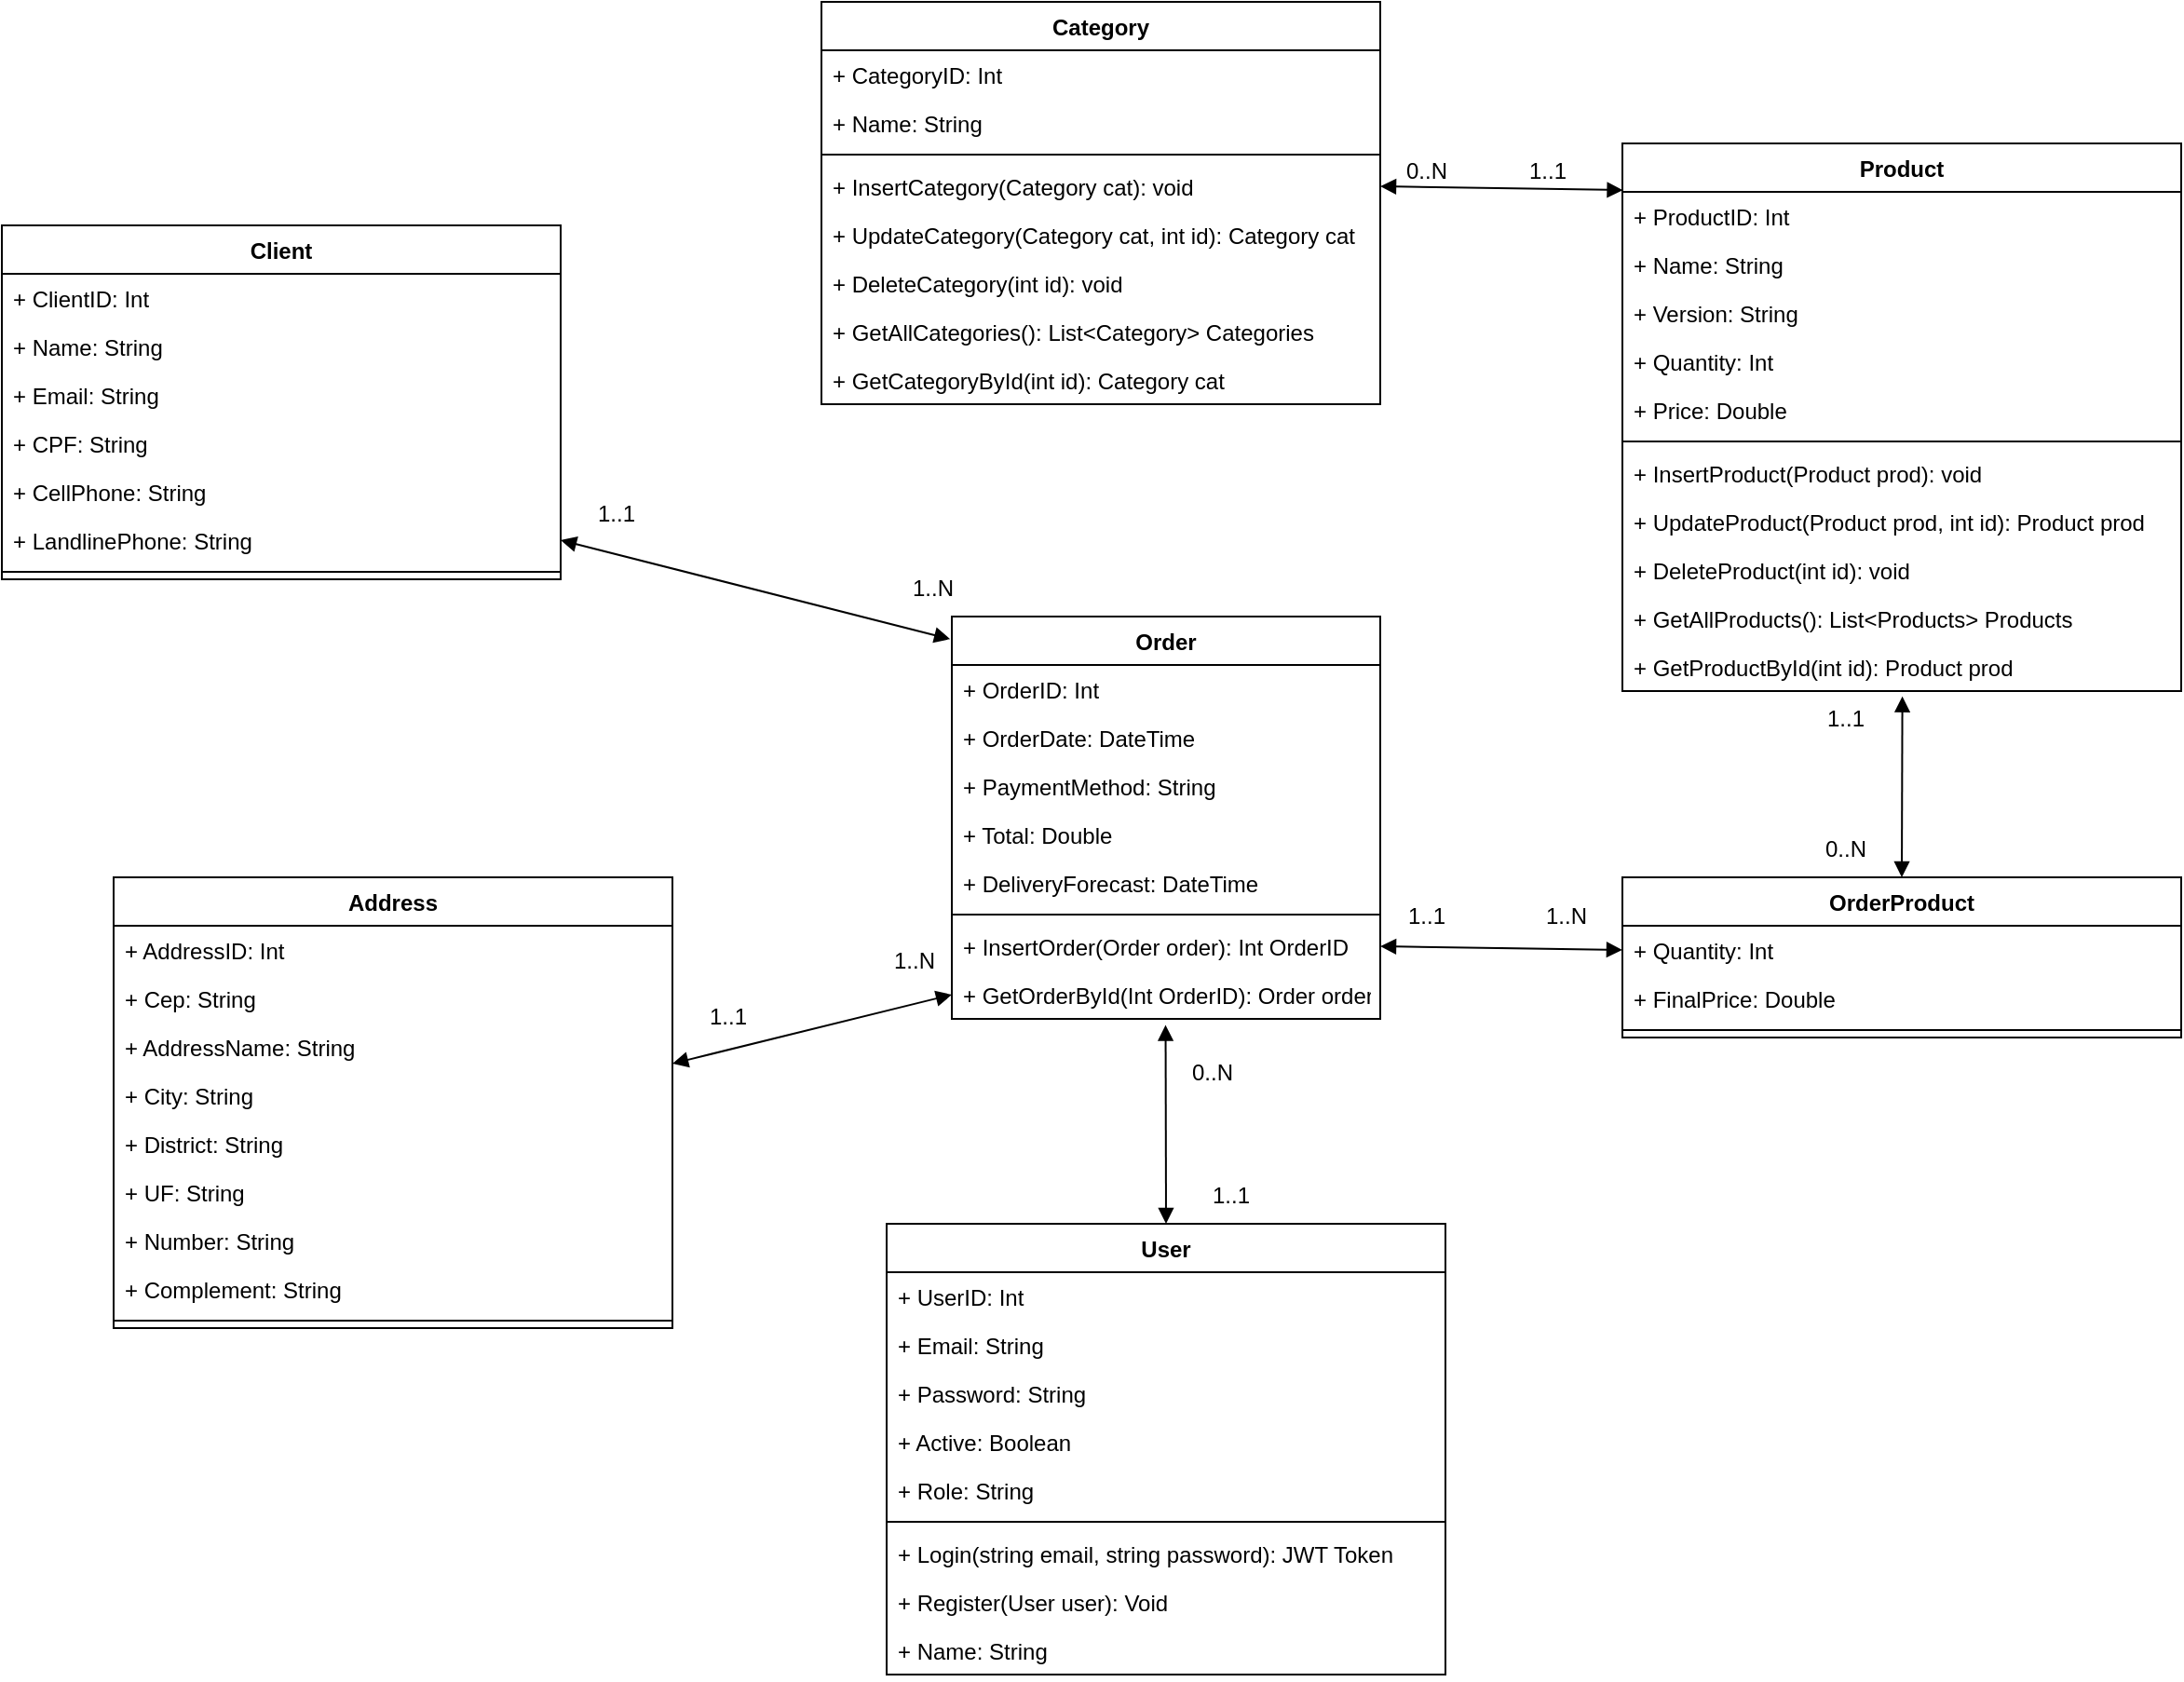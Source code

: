 <mxfile>
    <diagram id="kBzAIjOO55cn6bdL8cU5" name="Page-1">
        <mxGraphModel dx="2481" dy="922" grid="1" gridSize="10" guides="1" tooltips="1" connect="1" arrows="1" fold="1" page="1" pageScale="1" pageWidth="850" pageHeight="1100" math="0" shadow="0">
            <root>
                <mxCell id="0"/>
                <mxCell id="1" parent="0"/>
                <mxCell id="3" value="Order" style="swimlane;fontStyle=1;align=center;verticalAlign=top;childLayout=stackLayout;horizontal=1;startSize=26;horizontalStack=0;resizeParent=1;resizeParentMax=0;resizeLast=0;collapsible=1;marginBottom=0;" vertex="1" parent="1">
                    <mxGeometry x="170" y="354" width="230" height="216" as="geometry">
                        <mxRectangle x="345" y="260" width="70" height="30" as="alternateBounds"/>
                    </mxGeometry>
                </mxCell>
                <mxCell id="4" value="+ OrderID: Int&#10;" style="text;strokeColor=none;fillColor=none;align=left;verticalAlign=top;spacingLeft=4;spacingRight=4;overflow=hidden;rotatable=0;points=[[0,0.5],[1,0.5]];portConstraint=eastwest;" vertex="1" parent="3">
                    <mxGeometry y="26" width="230" height="26" as="geometry"/>
                </mxCell>
                <mxCell id="13" value="+ OrderDate: DateTime&#10;" style="text;strokeColor=none;fillColor=none;align=left;verticalAlign=top;spacingLeft=4;spacingRight=4;overflow=hidden;rotatable=0;points=[[0,0.5],[1,0.5]];portConstraint=eastwest;" vertex="1" parent="3">
                    <mxGeometry y="52" width="230" height="26" as="geometry"/>
                </mxCell>
                <mxCell id="12" value="+ PaymentMethod: String&#10;" style="text;strokeColor=none;fillColor=none;align=left;verticalAlign=top;spacingLeft=4;spacingRight=4;overflow=hidden;rotatable=0;points=[[0,0.5],[1,0.5]];portConstraint=eastwest;" vertex="1" parent="3">
                    <mxGeometry y="78" width="230" height="26" as="geometry"/>
                </mxCell>
                <mxCell id="11" value="+ Total: Double&#10;" style="text;strokeColor=none;fillColor=none;align=left;verticalAlign=top;spacingLeft=4;spacingRight=4;overflow=hidden;rotatable=0;points=[[0,0.5],[1,0.5]];portConstraint=eastwest;" vertex="1" parent="3">
                    <mxGeometry y="104" width="230" height="26" as="geometry"/>
                </mxCell>
                <mxCell id="10" value="+ DeliveryForecast: DateTime&#10;" style="text;strokeColor=none;fillColor=none;align=left;verticalAlign=top;spacingLeft=4;spacingRight=4;overflow=hidden;rotatable=0;points=[[0,0.5],[1,0.5]];portConstraint=eastwest;" vertex="1" parent="3">
                    <mxGeometry y="130" width="230" height="26" as="geometry"/>
                </mxCell>
                <mxCell id="5" value="" style="line;strokeWidth=1;fillColor=none;align=left;verticalAlign=middle;spacingTop=-1;spacingLeft=3;spacingRight=3;rotatable=0;labelPosition=right;points=[];portConstraint=eastwest;strokeColor=inherit;" vertex="1" parent="3">
                    <mxGeometry y="156" width="230" height="8" as="geometry"/>
                </mxCell>
                <mxCell id="6" value="+ InsertOrder(Order order): Int OrderID" style="text;strokeColor=none;fillColor=none;align=left;verticalAlign=top;spacingLeft=4;spacingRight=4;overflow=hidden;rotatable=0;points=[[0,0.5],[1,0.5]];portConstraint=eastwest;" vertex="1" parent="3">
                    <mxGeometry y="164" width="230" height="26" as="geometry"/>
                </mxCell>
                <mxCell id="23" value="+ GetOrderById(Int OrderID): Order order" style="text;strokeColor=none;fillColor=none;align=left;verticalAlign=top;spacingLeft=4;spacingRight=4;overflow=hidden;rotatable=0;points=[[0,0.5],[1,0.5]];portConstraint=eastwest;" vertex="1" parent="3">
                    <mxGeometry y="190" width="230" height="26" as="geometry"/>
                </mxCell>
                <mxCell id="28" value="Category" style="swimlane;fontStyle=1;align=center;verticalAlign=top;childLayout=stackLayout;horizontal=1;startSize=26;horizontalStack=0;resizeParent=1;resizeParentMax=0;resizeLast=0;collapsible=1;marginBottom=0;" vertex="1" parent="1">
                    <mxGeometry x="100" y="24" width="300" height="216" as="geometry">
                        <mxRectangle x="345" y="260" width="70" height="30" as="alternateBounds"/>
                    </mxGeometry>
                </mxCell>
                <mxCell id="29" value="+ CategoryID: Int" style="text;strokeColor=none;fillColor=none;align=left;verticalAlign=top;spacingLeft=4;spacingRight=4;overflow=hidden;rotatable=0;points=[[0,0.5],[1,0.5]];portConstraint=eastwest;" vertex="1" parent="28">
                    <mxGeometry y="26" width="300" height="26" as="geometry"/>
                </mxCell>
                <mxCell id="30" value="+ Name: String&#10;" style="text;strokeColor=none;fillColor=none;align=left;verticalAlign=top;spacingLeft=4;spacingRight=4;overflow=hidden;rotatable=0;points=[[0,0.5],[1,0.5]];portConstraint=eastwest;" vertex="1" parent="28">
                    <mxGeometry y="52" width="300" height="26" as="geometry"/>
                </mxCell>
                <mxCell id="34" value="" style="line;strokeWidth=1;fillColor=none;align=left;verticalAlign=middle;spacingTop=-1;spacingLeft=3;spacingRight=3;rotatable=0;labelPosition=right;points=[];portConstraint=eastwest;strokeColor=inherit;" vertex="1" parent="28">
                    <mxGeometry y="78" width="300" height="8" as="geometry"/>
                </mxCell>
                <mxCell id="35" value="+ InsertCategory(Category cat): void" style="text;strokeColor=none;fillColor=none;align=left;verticalAlign=top;spacingLeft=4;spacingRight=4;overflow=hidden;rotatable=0;points=[[0,0.5],[1,0.5]];portConstraint=eastwest;" vertex="1" parent="28">
                    <mxGeometry y="86" width="300" height="26" as="geometry"/>
                </mxCell>
                <mxCell id="36" value="+ UpdateCategory(Category cat, int id): Category cat" style="text;strokeColor=none;fillColor=none;align=left;verticalAlign=top;spacingLeft=4;spacingRight=4;overflow=hidden;rotatable=0;points=[[0,0.5],[1,0.5]];portConstraint=eastwest;" vertex="1" parent="28">
                    <mxGeometry y="112" width="300" height="26" as="geometry"/>
                </mxCell>
                <mxCell id="39" value="+ DeleteCategory(int id): void" style="text;strokeColor=none;fillColor=none;align=left;verticalAlign=top;spacingLeft=4;spacingRight=4;overflow=hidden;rotatable=0;points=[[0,0.5],[1,0.5]];portConstraint=eastwest;" vertex="1" parent="28">
                    <mxGeometry y="138" width="300" height="26" as="geometry"/>
                </mxCell>
                <mxCell id="38" value="+ GetAllCategories(): List&lt;Category&gt; Categories" style="text;strokeColor=none;fillColor=none;align=left;verticalAlign=top;spacingLeft=4;spacingRight=4;overflow=hidden;rotatable=0;points=[[0,0.5],[1,0.5]];portConstraint=eastwest;" vertex="1" parent="28">
                    <mxGeometry y="164" width="300" height="26" as="geometry"/>
                </mxCell>
                <mxCell id="37" value="+ GetCategoryById(int id): Category cat" style="text;strokeColor=none;fillColor=none;align=left;verticalAlign=top;spacingLeft=4;spacingRight=4;overflow=hidden;rotatable=0;points=[[0,0.5],[1,0.5]];portConstraint=eastwest;" vertex="1" parent="28">
                    <mxGeometry y="190" width="300" height="26" as="geometry"/>
                </mxCell>
                <mxCell id="47" value="Product" style="swimlane;fontStyle=1;align=center;verticalAlign=top;childLayout=stackLayout;horizontal=1;startSize=26;horizontalStack=0;resizeParent=1;resizeParentMax=0;resizeLast=0;collapsible=1;marginBottom=0;" vertex="1" parent="1">
                    <mxGeometry x="530" y="100" width="300" height="294" as="geometry">
                        <mxRectangle x="345" y="260" width="70" height="30" as="alternateBounds"/>
                    </mxGeometry>
                </mxCell>
                <mxCell id="48" value="+ ProductID: Int" style="text;strokeColor=none;fillColor=none;align=left;verticalAlign=top;spacingLeft=4;spacingRight=4;overflow=hidden;rotatable=0;points=[[0,0.5],[1,0.5]];portConstraint=eastwest;" vertex="1" parent="47">
                    <mxGeometry y="26" width="300" height="26" as="geometry"/>
                </mxCell>
                <mxCell id="49" value="+ Name: String&#10;" style="text;strokeColor=none;fillColor=none;align=left;verticalAlign=top;spacingLeft=4;spacingRight=4;overflow=hidden;rotatable=0;points=[[0,0.5],[1,0.5]];portConstraint=eastwest;" vertex="1" parent="47">
                    <mxGeometry y="52" width="300" height="26" as="geometry"/>
                </mxCell>
                <mxCell id="58" value="+ Version: String&#10;" style="text;strokeColor=none;fillColor=none;align=left;verticalAlign=top;spacingLeft=4;spacingRight=4;overflow=hidden;rotatable=0;points=[[0,0.5],[1,0.5]];portConstraint=eastwest;" vertex="1" parent="47">
                    <mxGeometry y="78" width="300" height="26" as="geometry"/>
                </mxCell>
                <mxCell id="57" value="+ Quantity: Int&#10;" style="text;strokeColor=none;fillColor=none;align=left;verticalAlign=top;spacingLeft=4;spacingRight=4;overflow=hidden;rotatable=0;points=[[0,0.5],[1,0.5]];portConstraint=eastwest;" vertex="1" parent="47">
                    <mxGeometry y="104" width="300" height="26" as="geometry"/>
                </mxCell>
                <mxCell id="61" value="+ Price: Double&#10;" style="text;strokeColor=none;fillColor=none;align=left;verticalAlign=top;spacingLeft=4;spacingRight=4;overflow=hidden;rotatable=0;points=[[0,0.5],[1,0.5]];portConstraint=eastwest;" vertex="1" parent="47">
                    <mxGeometry y="130" width="300" height="26" as="geometry"/>
                </mxCell>
                <mxCell id="50" value="" style="line;strokeWidth=1;fillColor=none;align=left;verticalAlign=middle;spacingTop=-1;spacingLeft=3;spacingRight=3;rotatable=0;labelPosition=right;points=[];portConstraint=eastwest;strokeColor=inherit;" vertex="1" parent="47">
                    <mxGeometry y="156" width="300" height="8" as="geometry"/>
                </mxCell>
                <mxCell id="51" value="+ InsertProduct(Product prod): void" style="text;strokeColor=none;fillColor=none;align=left;verticalAlign=top;spacingLeft=4;spacingRight=4;overflow=hidden;rotatable=0;points=[[0,0.5],[1,0.5]];portConstraint=eastwest;" vertex="1" parent="47">
                    <mxGeometry y="164" width="300" height="26" as="geometry"/>
                </mxCell>
                <mxCell id="52" value="+ UpdateProduct(Product prod, int id): Product prod" style="text;strokeColor=none;fillColor=none;align=left;verticalAlign=top;spacingLeft=4;spacingRight=4;overflow=hidden;rotatable=0;points=[[0,0.5],[1,0.5]];portConstraint=eastwest;" vertex="1" parent="47">
                    <mxGeometry y="190" width="300" height="26" as="geometry"/>
                </mxCell>
                <mxCell id="53" value="+ DeleteProduct(int id): void" style="text;strokeColor=none;fillColor=none;align=left;verticalAlign=top;spacingLeft=4;spacingRight=4;overflow=hidden;rotatable=0;points=[[0,0.5],[1,0.5]];portConstraint=eastwest;" vertex="1" parent="47">
                    <mxGeometry y="216" width="300" height="26" as="geometry"/>
                </mxCell>
                <mxCell id="54" value="+ GetAllProducts(): List&lt;Products&gt; Products" style="text;strokeColor=none;fillColor=none;align=left;verticalAlign=top;spacingLeft=4;spacingRight=4;overflow=hidden;rotatable=0;points=[[0,0.5],[1,0.5]];portConstraint=eastwest;" vertex="1" parent="47">
                    <mxGeometry y="242" width="300" height="26" as="geometry"/>
                </mxCell>
                <mxCell id="55" value="+ GetProductById(int id): Product prod" style="text;strokeColor=none;fillColor=none;align=left;verticalAlign=top;spacingLeft=4;spacingRight=4;overflow=hidden;rotatable=0;points=[[0,0.5],[1,0.5]];portConstraint=eastwest;" vertex="1" parent="47">
                    <mxGeometry y="268" width="300" height="26" as="geometry"/>
                </mxCell>
                <mxCell id="65" value="0..N" style="text;html=1;strokeColor=none;fillColor=none;align=center;verticalAlign=middle;whiteSpace=wrap;rounded=0;" vertex="1" parent="1">
                    <mxGeometry x="395" y="100" width="60" height="30" as="geometry"/>
                </mxCell>
                <mxCell id="66" value="1..1" style="text;html=1;strokeColor=none;fillColor=none;align=center;verticalAlign=middle;whiteSpace=wrap;rounded=0;" vertex="1" parent="1">
                    <mxGeometry x="460" y="100" width="60" height="30" as="geometry"/>
                </mxCell>
                <mxCell id="74" value="User" style="swimlane;fontStyle=1;align=center;verticalAlign=top;childLayout=stackLayout;horizontal=1;startSize=26;horizontalStack=0;resizeParent=1;resizeParentMax=0;resizeLast=0;collapsible=1;marginBottom=0;" vertex="1" parent="1">
                    <mxGeometry x="135" y="680" width="300" height="242" as="geometry">
                        <mxRectangle x="345" y="260" width="70" height="30" as="alternateBounds"/>
                    </mxGeometry>
                </mxCell>
                <mxCell id="75" value="+ UserID: Int" style="text;strokeColor=none;fillColor=none;align=left;verticalAlign=top;spacingLeft=4;spacingRight=4;overflow=hidden;rotatable=0;points=[[0,0.5],[1,0.5]];portConstraint=eastwest;" vertex="1" parent="74">
                    <mxGeometry y="26" width="300" height="26" as="geometry"/>
                </mxCell>
                <mxCell id="77" value="+ Email: String&#10;" style="text;strokeColor=none;fillColor=none;align=left;verticalAlign=top;spacingLeft=4;spacingRight=4;overflow=hidden;rotatable=0;points=[[0,0.5],[1,0.5]];portConstraint=eastwest;" vertex="1" parent="74">
                    <mxGeometry y="52" width="300" height="26" as="geometry"/>
                </mxCell>
                <mxCell id="78" value="+ Password: String&#10;" style="text;strokeColor=none;fillColor=none;align=left;verticalAlign=top;spacingLeft=4;spacingRight=4;overflow=hidden;rotatable=0;points=[[0,0.5],[1,0.5]];portConstraint=eastwest;" vertex="1" parent="74">
                    <mxGeometry y="78" width="300" height="26" as="geometry"/>
                </mxCell>
                <mxCell id="86" value="+ Active: Boolean" style="text;strokeColor=none;fillColor=none;align=left;verticalAlign=top;spacingLeft=4;spacingRight=4;overflow=hidden;rotatable=0;points=[[0,0.5],[1,0.5]];portConstraint=eastwest;" vertex="1" parent="74">
                    <mxGeometry y="104" width="300" height="26" as="geometry"/>
                </mxCell>
                <mxCell id="79" value="+ Role: String&#10;" style="text;strokeColor=none;fillColor=none;align=left;verticalAlign=top;spacingLeft=4;spacingRight=4;overflow=hidden;rotatable=0;points=[[0,0.5],[1,0.5]];portConstraint=eastwest;" vertex="1" parent="74">
                    <mxGeometry y="130" width="300" height="26" as="geometry"/>
                </mxCell>
                <mxCell id="80" value="" style="line;strokeWidth=1;fillColor=none;align=left;verticalAlign=middle;spacingTop=-1;spacingLeft=3;spacingRight=3;rotatable=0;labelPosition=right;points=[];portConstraint=eastwest;strokeColor=inherit;" vertex="1" parent="74">
                    <mxGeometry y="156" width="300" height="8" as="geometry"/>
                </mxCell>
                <mxCell id="81" value="+ Login(string email, string password): JWT Token" style="text;strokeColor=none;fillColor=none;align=left;verticalAlign=top;spacingLeft=4;spacingRight=4;overflow=hidden;rotatable=0;points=[[0,0.5],[1,0.5]];portConstraint=eastwest;" vertex="1" parent="74">
                    <mxGeometry y="164" width="300" height="26" as="geometry"/>
                </mxCell>
                <mxCell id="82" value="+ Register(User user): Void" style="text;strokeColor=none;fillColor=none;align=left;verticalAlign=top;spacingLeft=4;spacingRight=4;overflow=hidden;rotatable=0;points=[[0,0.5],[1,0.5]];portConstraint=eastwest;" vertex="1" parent="74">
                    <mxGeometry y="190" width="300" height="26" as="geometry"/>
                </mxCell>
                <mxCell id="76" value="+ Name: String&#10;" style="text;strokeColor=none;fillColor=none;align=left;verticalAlign=top;spacingLeft=4;spacingRight=4;overflow=hidden;rotatable=0;points=[[0,0.5],[1,0.5]];portConstraint=eastwest;" vertex="1" parent="74">
                    <mxGeometry y="216" width="300" height="26" as="geometry"/>
                </mxCell>
                <mxCell id="103" value="Client" style="swimlane;fontStyle=1;align=center;verticalAlign=top;childLayout=stackLayout;horizontal=1;startSize=26;horizontalStack=0;resizeParent=1;resizeParentMax=0;resizeLast=0;collapsible=1;marginBottom=0;" vertex="1" parent="1">
                    <mxGeometry x="-340" y="144" width="300" height="190" as="geometry">
                        <mxRectangle x="345" y="260" width="70" height="30" as="alternateBounds"/>
                    </mxGeometry>
                </mxCell>
                <mxCell id="104" value="+ ClientID: Int" style="text;strokeColor=none;fillColor=none;align=left;verticalAlign=top;spacingLeft=4;spacingRight=4;overflow=hidden;rotatable=0;points=[[0,0.5],[1,0.5]];portConstraint=eastwest;" vertex="1" parent="103">
                    <mxGeometry y="26" width="300" height="26" as="geometry"/>
                </mxCell>
                <mxCell id="105" value="+ Name: String&#10;" style="text;strokeColor=none;fillColor=none;align=left;verticalAlign=top;spacingLeft=4;spacingRight=4;overflow=hidden;rotatable=0;points=[[0,0.5],[1,0.5]];portConstraint=eastwest;" vertex="1" parent="103">
                    <mxGeometry y="52" width="300" height="26" as="geometry"/>
                </mxCell>
                <mxCell id="106" value="+ Email: String&#10;" style="text;strokeColor=none;fillColor=none;align=left;verticalAlign=top;spacingLeft=4;spacingRight=4;overflow=hidden;rotatable=0;points=[[0,0.5],[1,0.5]];portConstraint=eastwest;" vertex="1" parent="103">
                    <mxGeometry y="78" width="300" height="26" as="geometry"/>
                </mxCell>
                <mxCell id="107" value="+ CPF: String&#10;" style="text;strokeColor=none;fillColor=none;align=left;verticalAlign=top;spacingLeft=4;spacingRight=4;overflow=hidden;rotatable=0;points=[[0,0.5],[1,0.5]];portConstraint=eastwest;" vertex="1" parent="103">
                    <mxGeometry y="104" width="300" height="26" as="geometry"/>
                </mxCell>
                <mxCell id="108" value="+ CellPhone: String" style="text;strokeColor=none;fillColor=none;align=left;verticalAlign=top;spacingLeft=4;spacingRight=4;overflow=hidden;rotatable=0;points=[[0,0.5],[1,0.5]];portConstraint=eastwest;" vertex="1" parent="103">
                    <mxGeometry y="130" width="300" height="26" as="geometry"/>
                </mxCell>
                <mxCell id="109" value="+ LandlinePhone: String&#10;" style="text;strokeColor=none;fillColor=none;align=left;verticalAlign=top;spacingLeft=4;spacingRight=4;overflow=hidden;rotatable=0;points=[[0,0.5],[1,0.5]];portConstraint=eastwest;" vertex="1" parent="103">
                    <mxGeometry y="156" width="300" height="26" as="geometry"/>
                </mxCell>
                <mxCell id="110" value="" style="line;strokeWidth=1;fillColor=none;align=left;verticalAlign=middle;spacingTop=-1;spacingLeft=3;spacingRight=3;rotatable=0;labelPosition=right;points=[];portConstraint=eastwest;strokeColor=inherit;" vertex="1" parent="103">
                    <mxGeometry y="182" width="300" height="8" as="geometry"/>
                </mxCell>
                <mxCell id="113" value="Address" style="swimlane;fontStyle=1;align=center;verticalAlign=top;childLayout=stackLayout;horizontal=1;startSize=26;horizontalStack=0;resizeParent=1;resizeParentMax=0;resizeLast=0;collapsible=1;marginBottom=0;" vertex="1" parent="1">
                    <mxGeometry x="-280" y="494" width="300" height="242" as="geometry">
                        <mxRectangle x="345" y="260" width="70" height="30" as="alternateBounds"/>
                    </mxGeometry>
                </mxCell>
                <mxCell id="114" value="+ AddressID: Int" style="text;strokeColor=none;fillColor=none;align=left;verticalAlign=top;spacingLeft=4;spacingRight=4;overflow=hidden;rotatable=0;points=[[0,0.5],[1,0.5]];portConstraint=eastwest;" vertex="1" parent="113">
                    <mxGeometry y="26" width="300" height="26" as="geometry"/>
                </mxCell>
                <mxCell id="115" value="+ Cep: String&#10;" style="text;strokeColor=none;fillColor=none;align=left;verticalAlign=top;spacingLeft=4;spacingRight=4;overflow=hidden;rotatable=0;points=[[0,0.5],[1,0.5]];portConstraint=eastwest;" vertex="1" parent="113">
                    <mxGeometry y="52" width="300" height="26" as="geometry"/>
                </mxCell>
                <mxCell id="116" value="+ AddressName: String&#10;" style="text;strokeColor=none;fillColor=none;align=left;verticalAlign=top;spacingLeft=4;spacingRight=4;overflow=hidden;rotatable=0;points=[[0,0.5],[1,0.5]];portConstraint=eastwest;" vertex="1" parent="113">
                    <mxGeometry y="78" width="300" height="26" as="geometry"/>
                </mxCell>
                <mxCell id="117" value="+ City: String&#10;" style="text;strokeColor=none;fillColor=none;align=left;verticalAlign=top;spacingLeft=4;spacingRight=4;overflow=hidden;rotatable=0;points=[[0,0.5],[1,0.5]];portConstraint=eastwest;" vertex="1" parent="113">
                    <mxGeometry y="104" width="300" height="26" as="geometry"/>
                </mxCell>
                <mxCell id="118" value="+ District: String" style="text;strokeColor=none;fillColor=none;align=left;verticalAlign=top;spacingLeft=4;spacingRight=4;overflow=hidden;rotatable=0;points=[[0,0.5],[1,0.5]];portConstraint=eastwest;" vertex="1" parent="113">
                    <mxGeometry y="130" width="300" height="26" as="geometry"/>
                </mxCell>
                <mxCell id="119" value="+ UF: String&#10;" style="text;strokeColor=none;fillColor=none;align=left;verticalAlign=top;spacingLeft=4;spacingRight=4;overflow=hidden;rotatable=0;points=[[0,0.5],[1,0.5]];portConstraint=eastwest;" vertex="1" parent="113">
                    <mxGeometry y="156" width="300" height="26" as="geometry"/>
                </mxCell>
                <mxCell id="122" value="+ Number: String&#10;" style="text;strokeColor=none;fillColor=none;align=left;verticalAlign=top;spacingLeft=4;spacingRight=4;overflow=hidden;rotatable=0;points=[[0,0.5],[1,0.5]];portConstraint=eastwest;" vertex="1" parent="113">
                    <mxGeometry y="182" width="300" height="26" as="geometry"/>
                </mxCell>
                <mxCell id="121" value="+ Complement: String&#10;" style="text;strokeColor=none;fillColor=none;align=left;verticalAlign=top;spacingLeft=4;spacingRight=4;overflow=hidden;rotatable=0;points=[[0,0.5],[1,0.5]];portConstraint=eastwest;" vertex="1" parent="113">
                    <mxGeometry y="208" width="300" height="26" as="geometry"/>
                </mxCell>
                <mxCell id="120" value="" style="line;strokeWidth=1;fillColor=none;align=left;verticalAlign=middle;spacingTop=-1;spacingLeft=3;spacingRight=3;rotatable=0;labelPosition=right;points=[];portConstraint=eastwest;strokeColor=inherit;" vertex="1" parent="113">
                    <mxGeometry y="234" width="300" height="8" as="geometry"/>
                </mxCell>
                <mxCell id="125" value="1..1" style="text;html=1;strokeColor=none;fillColor=none;align=center;verticalAlign=middle;whiteSpace=wrap;rounded=0;" vertex="1" parent="1">
                    <mxGeometry x="-40" y="284" width="60" height="30" as="geometry"/>
                </mxCell>
                <mxCell id="126" value="1..N" style="text;html=1;strokeColor=none;fillColor=none;align=center;verticalAlign=middle;whiteSpace=wrap;rounded=0;" vertex="1" parent="1">
                    <mxGeometry x="130" y="324" width="60" height="30" as="geometry"/>
                </mxCell>
                <mxCell id="127" value="1..1" style="text;html=1;strokeColor=none;fillColor=none;align=center;verticalAlign=middle;whiteSpace=wrap;rounded=0;" vertex="1" parent="1">
                    <mxGeometry x="20" y="554" width="60" height="30" as="geometry"/>
                </mxCell>
                <mxCell id="128" value="1..N" style="text;html=1;strokeColor=none;fillColor=none;align=center;verticalAlign=middle;whiteSpace=wrap;rounded=0;" vertex="1" parent="1">
                    <mxGeometry x="120" y="524" width="60" height="30" as="geometry"/>
                </mxCell>
                <mxCell id="130" value="1..1" style="text;html=1;strokeColor=none;fillColor=none;align=center;verticalAlign=middle;whiteSpace=wrap;rounded=0;" vertex="1" parent="1">
                    <mxGeometry x="290" y="650" width="60" height="30" as="geometry"/>
                </mxCell>
                <mxCell id="131" value="0..N" style="text;html=1;strokeColor=none;fillColor=none;align=center;verticalAlign=middle;whiteSpace=wrap;rounded=0;" vertex="1" parent="1">
                    <mxGeometry x="280" y="584" width="60" height="30" as="geometry"/>
                </mxCell>
                <mxCell id="132" value="" style="endArrow=block;startArrow=block;endFill=1;startFill=1;html=1;entryX=0.5;entryY=0;entryDx=0;entryDy=0;exitX=0.499;exitY=1.127;exitDx=0;exitDy=0;exitPerimeter=0;" edge="1" parent="1" source="23" target="74">
                    <mxGeometry width="160" relative="1" as="geometry">
                        <mxPoint x="330" y="674" as="sourcePoint"/>
                        <mxPoint x="285" y="714" as="targetPoint"/>
                    </mxGeometry>
                </mxCell>
                <mxCell id="133" value="" style="endArrow=block;startArrow=block;endFill=1;startFill=1;html=1;entryX=0;entryY=0.5;entryDx=0;entryDy=0;exitX=1;exitY=0.846;exitDx=0;exitDy=0;exitPerimeter=0;" edge="1" parent="1" source="116" target="23">
                    <mxGeometry width="160" relative="1" as="geometry">
                        <mxPoint x="430.92" y="582.002" as="sourcePoint"/>
                        <mxPoint x="580" y="654" as="targetPoint"/>
                    </mxGeometry>
                </mxCell>
                <mxCell id="134" value="" style="endArrow=block;startArrow=block;endFill=1;startFill=1;html=1;entryX=-0.004;entryY=0.056;entryDx=0;entryDy=0;exitX=1;exitY=0.5;exitDx=0;exitDy=0;entryPerimeter=0;" edge="1" parent="1" source="109" target="3">
                    <mxGeometry width="160" relative="1" as="geometry">
                        <mxPoint x="30" y="603.996" as="sourcePoint"/>
                        <mxPoint x="200" y="567" as="targetPoint"/>
                    </mxGeometry>
                </mxCell>
                <mxCell id="135" value="" style="endArrow=block;startArrow=block;endFill=1;startFill=1;html=1;entryX=0.001;entryY=-0.036;entryDx=0;entryDy=0;exitX=1;exitY=0.5;exitDx=0;exitDy=0;entryPerimeter=0;" edge="1" parent="1" source="35" target="48">
                    <mxGeometry width="160" relative="1" as="geometry">
                        <mxPoint x="530.92" y="288.9" as="sourcePoint"/>
                        <mxPoint x="700" y="335.996" as="targetPoint"/>
                    </mxGeometry>
                </mxCell>
                <mxCell id="136" value="OrderProduct" style="swimlane;fontStyle=1;align=center;verticalAlign=top;childLayout=stackLayout;horizontal=1;startSize=26;horizontalStack=0;resizeParent=1;resizeParentMax=0;resizeLast=0;collapsible=1;marginBottom=0;" vertex="1" parent="1">
                    <mxGeometry x="530" y="494" width="300" height="86" as="geometry">
                        <mxRectangle x="345" y="260" width="70" height="30" as="alternateBounds"/>
                    </mxGeometry>
                </mxCell>
                <mxCell id="137" value="+ Quantity: Int" style="text;strokeColor=none;fillColor=none;align=left;verticalAlign=top;spacingLeft=4;spacingRight=4;overflow=hidden;rotatable=0;points=[[0,0.5],[1,0.5]];portConstraint=eastwest;" vertex="1" parent="136">
                    <mxGeometry y="26" width="300" height="26" as="geometry"/>
                </mxCell>
                <mxCell id="138" value="+ FinalPrice: Double" style="text;strokeColor=none;fillColor=none;align=left;verticalAlign=top;spacingLeft=4;spacingRight=4;overflow=hidden;rotatable=0;points=[[0,0.5],[1,0.5]];portConstraint=eastwest;" vertex="1" parent="136">
                    <mxGeometry y="52" width="300" height="26" as="geometry"/>
                </mxCell>
                <mxCell id="142" value="" style="line;strokeWidth=1;fillColor=none;align=left;verticalAlign=middle;spacingTop=-1;spacingLeft=3;spacingRight=3;rotatable=0;labelPosition=right;points=[];portConstraint=eastwest;strokeColor=inherit;" vertex="1" parent="136">
                    <mxGeometry y="78" width="300" height="8" as="geometry"/>
                </mxCell>
                <mxCell id="153" value="" style="endArrow=block;startArrow=block;endFill=1;startFill=1;html=1;entryX=0.5;entryY=0;entryDx=0;entryDy=0;exitX=0.501;exitY=1.109;exitDx=0;exitDy=0;exitPerimeter=0;" edge="1" parent="1" source="55" target="136">
                    <mxGeometry width="160" relative="1" as="geometry">
                        <mxPoint x="690" y="420" as="sourcePoint"/>
                        <mxPoint x="748.2" y="481.4" as="targetPoint"/>
                    </mxGeometry>
                </mxCell>
                <mxCell id="156" value="" style="endArrow=block;startArrow=block;endFill=1;startFill=1;html=1;entryX=0;entryY=0.5;entryDx=0;entryDy=0;exitX=1;exitY=0.5;exitDx=0;exitDy=0;" edge="1" parent="1" source="6" target="137">
                    <mxGeometry width="160" relative="1" as="geometry">
                        <mxPoint x="690.3" y="406.834" as="sourcePoint"/>
                        <mxPoint x="690" y="506" as="targetPoint"/>
                    </mxGeometry>
                </mxCell>
                <mxCell id="157" value="1..N" style="text;html=1;strokeColor=none;fillColor=none;align=center;verticalAlign=middle;whiteSpace=wrap;rounded=0;" vertex="1" parent="1">
                    <mxGeometry x="470" y="500" width="60" height="30" as="geometry"/>
                </mxCell>
                <mxCell id="158" value="1..1" style="text;html=1;strokeColor=none;fillColor=none;align=center;verticalAlign=middle;whiteSpace=wrap;rounded=0;" vertex="1" parent="1">
                    <mxGeometry x="620" y="394" width="60" height="30" as="geometry"/>
                </mxCell>
                <mxCell id="159" value="0..N" style="text;html=1;strokeColor=none;fillColor=none;align=center;verticalAlign=middle;whiteSpace=wrap;rounded=0;" vertex="1" parent="1">
                    <mxGeometry x="620" y="464" width="60" height="30" as="geometry"/>
                </mxCell>
                <mxCell id="160" value="1..1" style="text;html=1;strokeColor=none;fillColor=none;align=center;verticalAlign=middle;whiteSpace=wrap;rounded=0;" vertex="1" parent="1">
                    <mxGeometry x="395" y="500" width="60" height="30" as="geometry"/>
                </mxCell>
            </root>
        </mxGraphModel>
    </diagram>
</mxfile>